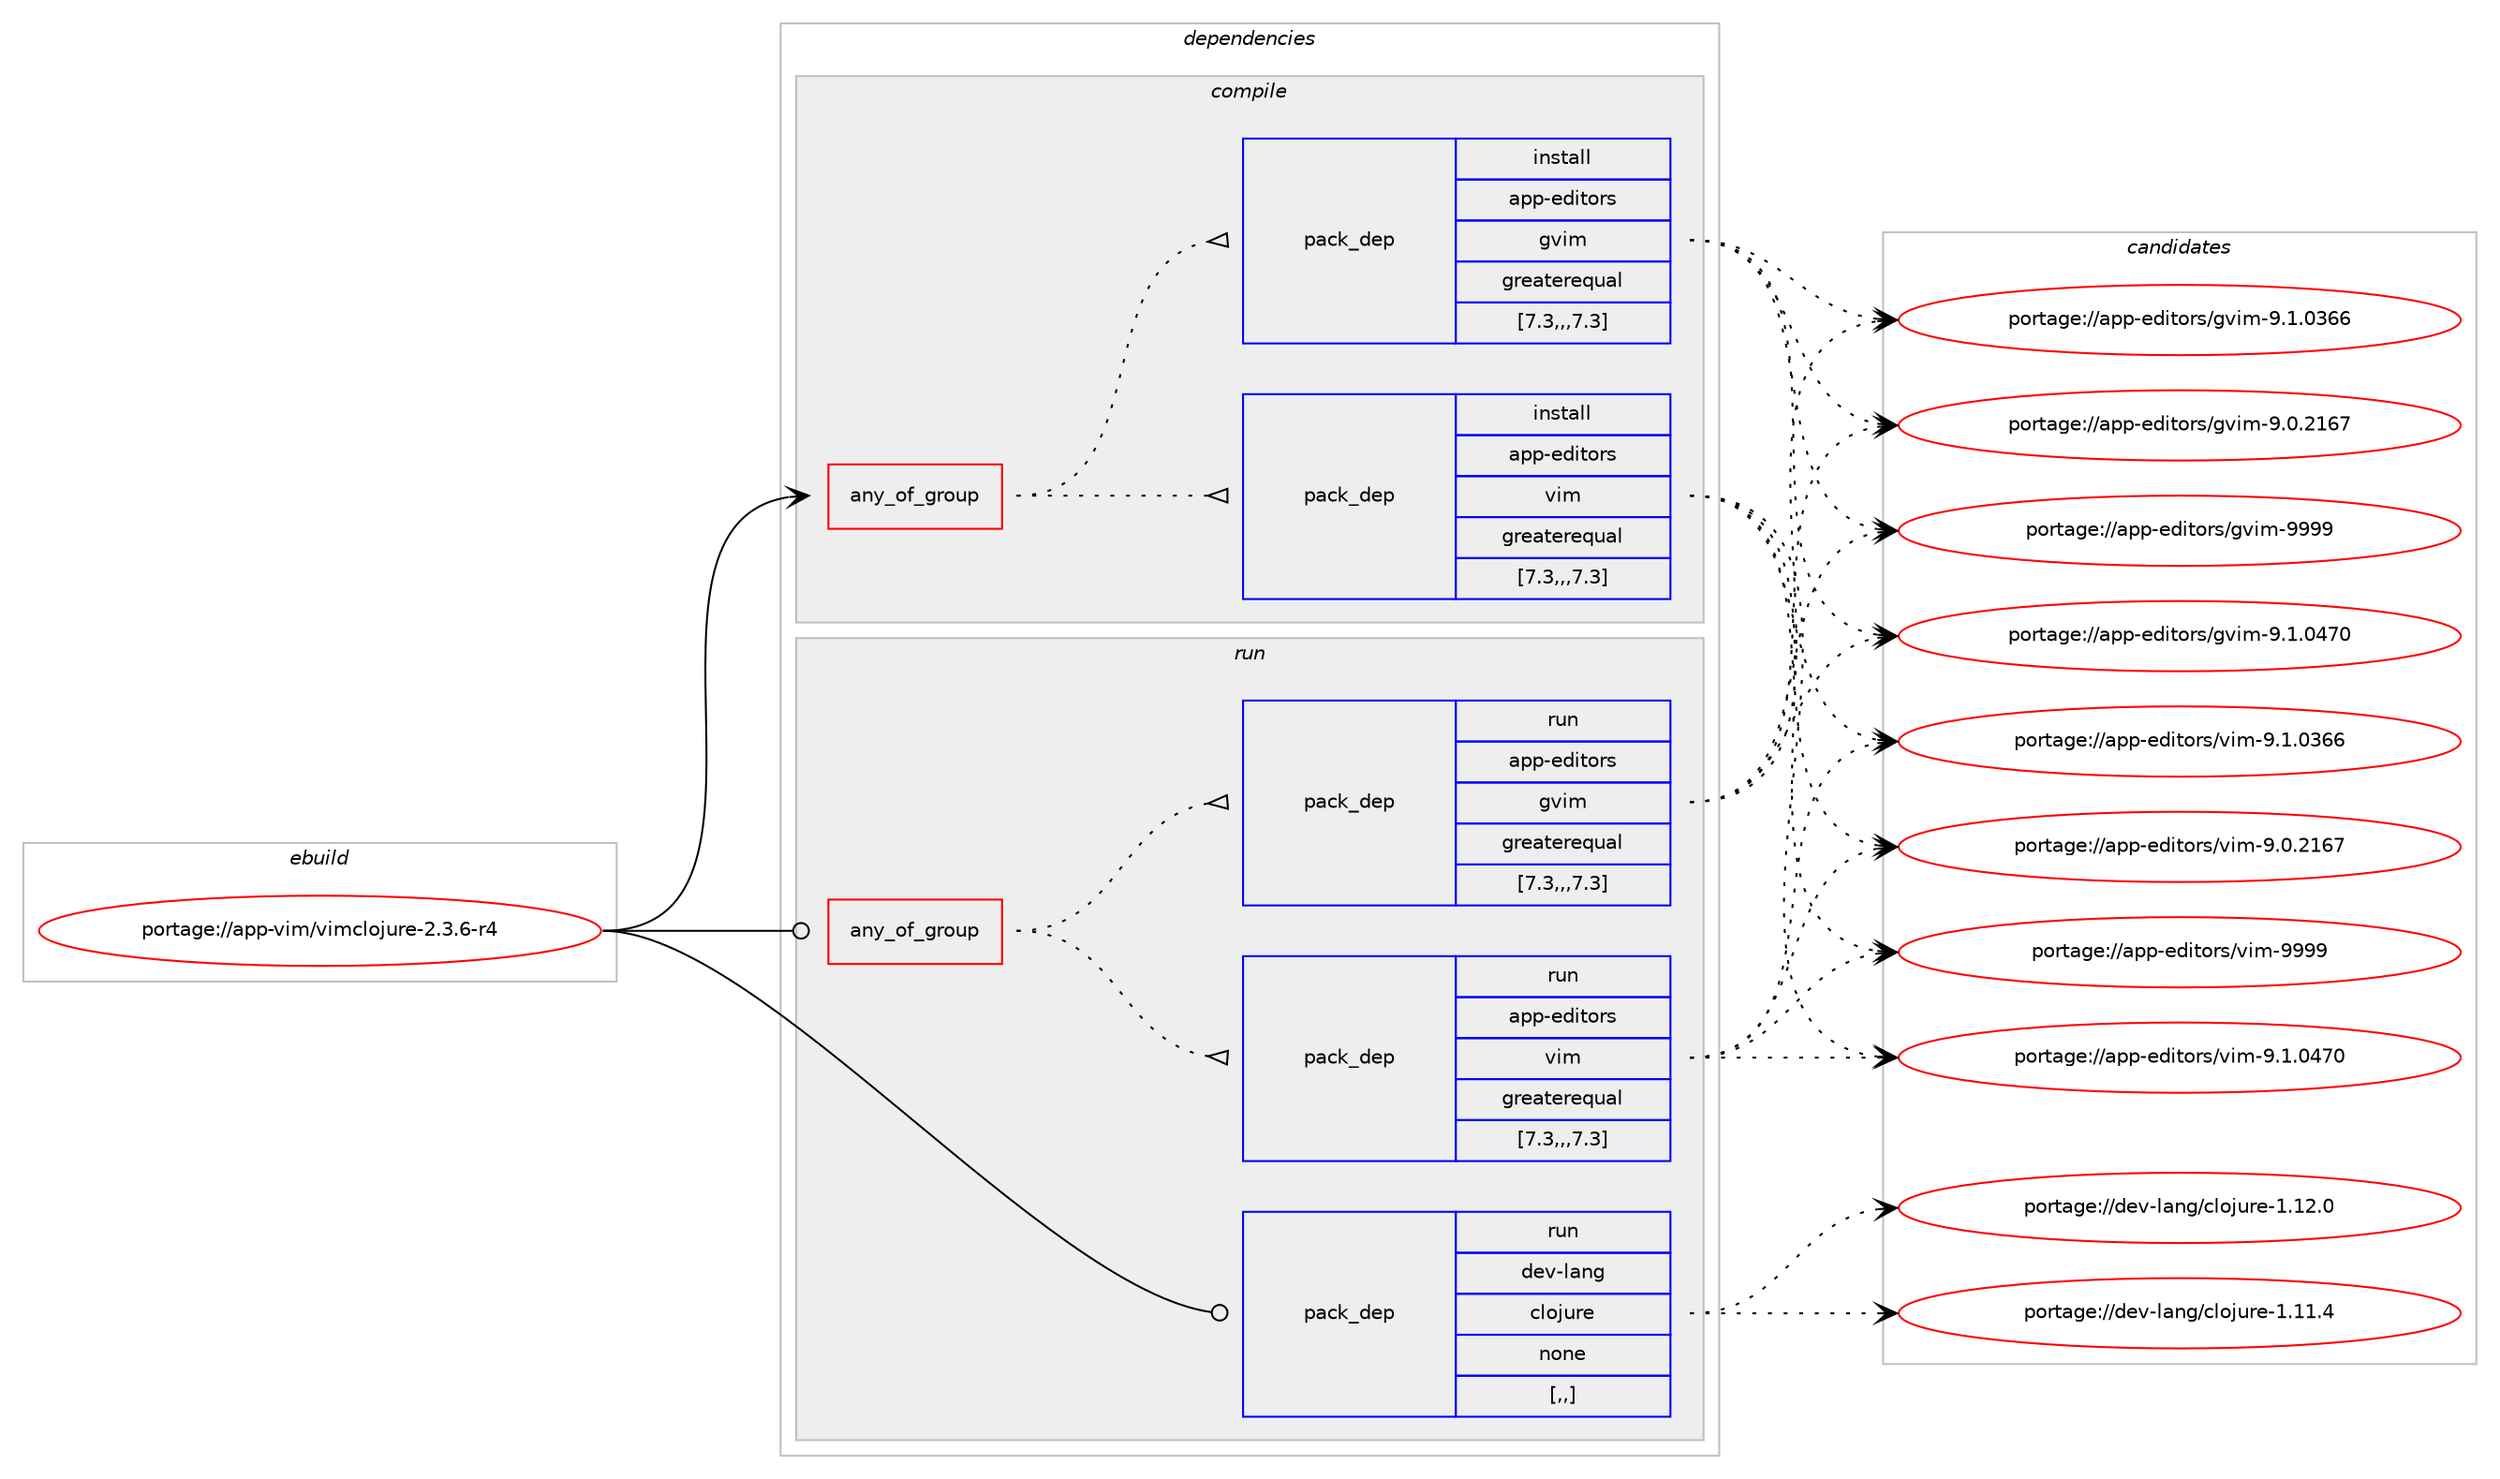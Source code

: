 digraph prolog {

# *************
# Graph options
# *************

newrank=true;
concentrate=true;
compound=true;
graph [rankdir=LR,fontname=Helvetica,fontsize=10,ranksep=1.5];#, ranksep=2.5, nodesep=0.2];
edge  [arrowhead=vee];
node  [fontname=Helvetica,fontsize=10];

# **********
# The ebuild
# **********

subgraph cluster_leftcol {
color=gray;
label=<<i>ebuild</i>>;
id [label="portage://app-vim/vimclojure-2.3.6-r4", color=red, width=4, href="../app-vim/vimclojure-2.3.6-r4.svg"];
}

# ****************
# The dependencies
# ****************

subgraph cluster_midcol {
color=gray;
label=<<i>dependencies</i>>;
subgraph cluster_compile {
fillcolor="#eeeeee";
style=filled;
label=<<i>compile</i>>;
subgraph any4193 {
dependency555762 [label=<<TABLE BORDER="0" CELLBORDER="1" CELLSPACING="0" CELLPADDING="4"><TR><TD CELLPADDING="10">any_of_group</TD></TR></TABLE>>, shape=none, color=red];subgraph pack405047 {
dependency555763 [label=<<TABLE BORDER="0" CELLBORDER="1" CELLSPACING="0" CELLPADDING="4" WIDTH="220"><TR><TD ROWSPAN="6" CELLPADDING="30">pack_dep</TD></TR><TR><TD WIDTH="110">install</TD></TR><TR><TD>app-editors</TD></TR><TR><TD>vim</TD></TR><TR><TD>greaterequal</TD></TR><TR><TD>[7.3,,,7.3]</TD></TR></TABLE>>, shape=none, color=blue];
}
dependency555762:e -> dependency555763:w [weight=20,style="dotted",arrowhead="oinv"];
subgraph pack405048 {
dependency555764 [label=<<TABLE BORDER="0" CELLBORDER="1" CELLSPACING="0" CELLPADDING="4" WIDTH="220"><TR><TD ROWSPAN="6" CELLPADDING="30">pack_dep</TD></TR><TR><TD WIDTH="110">install</TD></TR><TR><TD>app-editors</TD></TR><TR><TD>gvim</TD></TR><TR><TD>greaterequal</TD></TR><TR><TD>[7.3,,,7.3]</TD></TR></TABLE>>, shape=none, color=blue];
}
dependency555762:e -> dependency555764:w [weight=20,style="dotted",arrowhead="oinv"];
}
id:e -> dependency555762:w [weight=20,style="solid",arrowhead="vee"];
}
subgraph cluster_compileandrun {
fillcolor="#eeeeee";
style=filled;
label=<<i>compile and run</i>>;
}
subgraph cluster_run {
fillcolor="#eeeeee";
style=filled;
label=<<i>run</i>>;
subgraph any4194 {
dependency555765 [label=<<TABLE BORDER="0" CELLBORDER="1" CELLSPACING="0" CELLPADDING="4"><TR><TD CELLPADDING="10">any_of_group</TD></TR></TABLE>>, shape=none, color=red];subgraph pack405049 {
dependency555766 [label=<<TABLE BORDER="0" CELLBORDER="1" CELLSPACING="0" CELLPADDING="4" WIDTH="220"><TR><TD ROWSPAN="6" CELLPADDING="30">pack_dep</TD></TR><TR><TD WIDTH="110">run</TD></TR><TR><TD>app-editors</TD></TR><TR><TD>vim</TD></TR><TR><TD>greaterequal</TD></TR><TR><TD>[7.3,,,7.3]</TD></TR></TABLE>>, shape=none, color=blue];
}
dependency555765:e -> dependency555766:w [weight=20,style="dotted",arrowhead="oinv"];
subgraph pack405050 {
dependency555767 [label=<<TABLE BORDER="0" CELLBORDER="1" CELLSPACING="0" CELLPADDING="4" WIDTH="220"><TR><TD ROWSPAN="6" CELLPADDING="30">pack_dep</TD></TR><TR><TD WIDTH="110">run</TD></TR><TR><TD>app-editors</TD></TR><TR><TD>gvim</TD></TR><TR><TD>greaterequal</TD></TR><TR><TD>[7.3,,,7.3]</TD></TR></TABLE>>, shape=none, color=blue];
}
dependency555765:e -> dependency555767:w [weight=20,style="dotted",arrowhead="oinv"];
}
id:e -> dependency555765:w [weight=20,style="solid",arrowhead="odot"];
subgraph pack405051 {
dependency555768 [label=<<TABLE BORDER="0" CELLBORDER="1" CELLSPACING="0" CELLPADDING="4" WIDTH="220"><TR><TD ROWSPAN="6" CELLPADDING="30">pack_dep</TD></TR><TR><TD WIDTH="110">run</TD></TR><TR><TD>dev-lang</TD></TR><TR><TD>clojure</TD></TR><TR><TD>none</TD></TR><TR><TD>[,,]</TD></TR></TABLE>>, shape=none, color=blue];
}
id:e -> dependency555768:w [weight=20,style="solid",arrowhead="odot"];
}
}

# **************
# The candidates
# **************

subgraph cluster_choices {
rank=same;
color=gray;
label=<<i>candidates</i>>;

subgraph choice405047 {
color=black;
nodesep=1;
choice9711211245101100105116111114115471181051094557575757 [label="portage://app-editors/vim-9999", color=red, width=4,href="../app-editors/vim-9999.svg"];
choice971121124510110010511611111411547118105109455746494648525548 [label="portage://app-editors/vim-9.1.0470", color=red, width=4,href="../app-editors/vim-9.1.0470.svg"];
choice971121124510110010511611111411547118105109455746494648515454 [label="portage://app-editors/vim-9.1.0366", color=red, width=4,href="../app-editors/vim-9.1.0366.svg"];
choice971121124510110010511611111411547118105109455746484650495455 [label="portage://app-editors/vim-9.0.2167", color=red, width=4,href="../app-editors/vim-9.0.2167.svg"];
dependency555763:e -> choice9711211245101100105116111114115471181051094557575757:w [style=dotted,weight="100"];
dependency555763:e -> choice971121124510110010511611111411547118105109455746494648525548:w [style=dotted,weight="100"];
dependency555763:e -> choice971121124510110010511611111411547118105109455746494648515454:w [style=dotted,weight="100"];
dependency555763:e -> choice971121124510110010511611111411547118105109455746484650495455:w [style=dotted,weight="100"];
}
subgraph choice405048 {
color=black;
nodesep=1;
choice9711211245101100105116111114115471031181051094557575757 [label="portage://app-editors/gvim-9999", color=red, width=4,href="../app-editors/gvim-9999.svg"];
choice971121124510110010511611111411547103118105109455746494648525548 [label="portage://app-editors/gvim-9.1.0470", color=red, width=4,href="../app-editors/gvim-9.1.0470.svg"];
choice971121124510110010511611111411547103118105109455746494648515454 [label="portage://app-editors/gvim-9.1.0366", color=red, width=4,href="../app-editors/gvim-9.1.0366.svg"];
choice971121124510110010511611111411547103118105109455746484650495455 [label="portage://app-editors/gvim-9.0.2167", color=red, width=4,href="../app-editors/gvim-9.0.2167.svg"];
dependency555764:e -> choice9711211245101100105116111114115471031181051094557575757:w [style=dotted,weight="100"];
dependency555764:e -> choice971121124510110010511611111411547103118105109455746494648525548:w [style=dotted,weight="100"];
dependency555764:e -> choice971121124510110010511611111411547103118105109455746494648515454:w [style=dotted,weight="100"];
dependency555764:e -> choice971121124510110010511611111411547103118105109455746484650495455:w [style=dotted,weight="100"];
}
subgraph choice405049 {
color=black;
nodesep=1;
choice9711211245101100105116111114115471181051094557575757 [label="portage://app-editors/vim-9999", color=red, width=4,href="../app-editors/vim-9999.svg"];
choice971121124510110010511611111411547118105109455746494648525548 [label="portage://app-editors/vim-9.1.0470", color=red, width=4,href="../app-editors/vim-9.1.0470.svg"];
choice971121124510110010511611111411547118105109455746494648515454 [label="portage://app-editors/vim-9.1.0366", color=red, width=4,href="../app-editors/vim-9.1.0366.svg"];
choice971121124510110010511611111411547118105109455746484650495455 [label="portage://app-editors/vim-9.0.2167", color=red, width=4,href="../app-editors/vim-9.0.2167.svg"];
dependency555766:e -> choice9711211245101100105116111114115471181051094557575757:w [style=dotted,weight="100"];
dependency555766:e -> choice971121124510110010511611111411547118105109455746494648525548:w [style=dotted,weight="100"];
dependency555766:e -> choice971121124510110010511611111411547118105109455746494648515454:w [style=dotted,weight="100"];
dependency555766:e -> choice971121124510110010511611111411547118105109455746484650495455:w [style=dotted,weight="100"];
}
subgraph choice405050 {
color=black;
nodesep=1;
choice9711211245101100105116111114115471031181051094557575757 [label="portage://app-editors/gvim-9999", color=red, width=4,href="../app-editors/gvim-9999.svg"];
choice971121124510110010511611111411547103118105109455746494648525548 [label="portage://app-editors/gvim-9.1.0470", color=red, width=4,href="../app-editors/gvim-9.1.0470.svg"];
choice971121124510110010511611111411547103118105109455746494648515454 [label="portage://app-editors/gvim-9.1.0366", color=red, width=4,href="../app-editors/gvim-9.1.0366.svg"];
choice971121124510110010511611111411547103118105109455746484650495455 [label="portage://app-editors/gvim-9.0.2167", color=red, width=4,href="../app-editors/gvim-9.0.2167.svg"];
dependency555767:e -> choice9711211245101100105116111114115471031181051094557575757:w [style=dotted,weight="100"];
dependency555767:e -> choice971121124510110010511611111411547103118105109455746494648525548:w [style=dotted,weight="100"];
dependency555767:e -> choice971121124510110010511611111411547103118105109455746494648515454:w [style=dotted,weight="100"];
dependency555767:e -> choice971121124510110010511611111411547103118105109455746484650495455:w [style=dotted,weight="100"];
}
subgraph choice405051 {
color=black;
nodesep=1;
choice1001011184510897110103479910811110611711410145494649504648 [label="portage://dev-lang/clojure-1.12.0", color=red, width=4,href="../dev-lang/clojure-1.12.0.svg"];
choice1001011184510897110103479910811110611711410145494649494652 [label="portage://dev-lang/clojure-1.11.4", color=red, width=4,href="../dev-lang/clojure-1.11.4.svg"];
dependency555768:e -> choice1001011184510897110103479910811110611711410145494649504648:w [style=dotted,weight="100"];
dependency555768:e -> choice1001011184510897110103479910811110611711410145494649494652:w [style=dotted,weight="100"];
}
}

}
